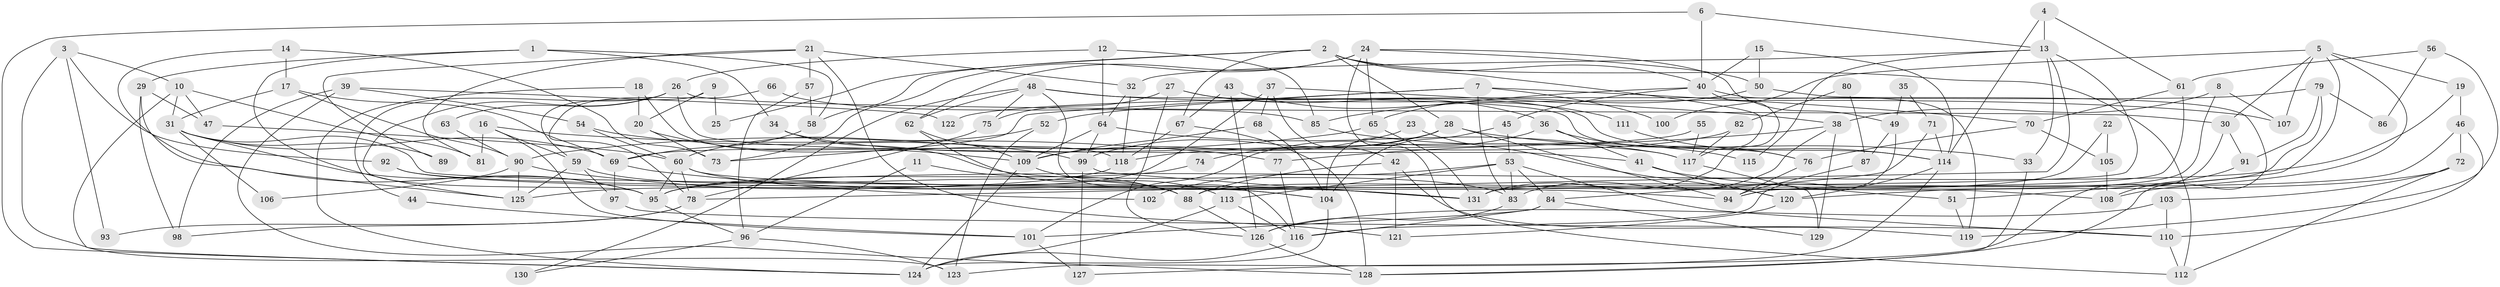// coarse degree distribution, {9: 0.02531645569620253, 7: 0.10126582278481013, 11: 0.0379746835443038, 5: 0.10126582278481013, 3: 0.21518987341772153, 13: 0.012658227848101266, 12: 0.02531645569620253, 8: 0.0379746835443038, 4: 0.189873417721519, 10: 0.0379746835443038, 2: 0.17721518987341772, 6: 0.02531645569620253, 1: 0.012658227848101266}
// Generated by graph-tools (version 1.1) at 2025/50/03/04/25 22:50:49]
// undirected, 131 vertices, 262 edges
graph export_dot {
  node [color=gray90,style=filled];
  1;
  2;
  3;
  4;
  5;
  6;
  7;
  8;
  9;
  10;
  11;
  12;
  13;
  14;
  15;
  16;
  17;
  18;
  19;
  20;
  21;
  22;
  23;
  24;
  25;
  26;
  27;
  28;
  29;
  30;
  31;
  32;
  33;
  34;
  35;
  36;
  37;
  38;
  39;
  40;
  41;
  42;
  43;
  44;
  45;
  46;
  47;
  48;
  49;
  50;
  51;
  52;
  53;
  54;
  55;
  56;
  57;
  58;
  59;
  60;
  61;
  62;
  63;
  64;
  65;
  66;
  67;
  68;
  69;
  70;
  71;
  72;
  73;
  74;
  75;
  76;
  77;
  78;
  79;
  80;
  81;
  82;
  83;
  84;
  85;
  86;
  87;
  88;
  89;
  90;
  91;
  92;
  93;
  94;
  95;
  96;
  97;
  98;
  99;
  100;
  101;
  102;
  103;
  104;
  105;
  106;
  107;
  108;
  109;
  110;
  111;
  112;
  113;
  114;
  115;
  116;
  117;
  118;
  119;
  120;
  121;
  122;
  123;
  124;
  125;
  126;
  127;
  128;
  129;
  130;
  131;
  1 -- 125;
  1 -- 29;
  1 -- 34;
  1 -- 58;
  2 -- 28;
  2 -- 58;
  2 -- 25;
  2 -- 40;
  2 -- 67;
  2 -- 112;
  2 -- 117;
  3 -- 92;
  3 -- 10;
  3 -- 93;
  3 -- 123;
  4 -- 114;
  4 -- 13;
  4 -- 61;
  5 -- 107;
  5 -- 51;
  5 -- 19;
  5 -- 30;
  5 -- 100;
  5 -- 108;
  6 -- 124;
  6 -- 40;
  6 -- 13;
  7 -- 83;
  7 -- 70;
  7 -- 52;
  7 -- 73;
  7 -- 100;
  8 -- 38;
  8 -- 94;
  8 -- 107;
  9 -- 59;
  9 -- 20;
  9 -- 25;
  10 -- 31;
  10 -- 124;
  10 -- 47;
  10 -- 81;
  11 -- 96;
  11 -- 88;
  12 -- 64;
  12 -- 26;
  12 -- 85;
  13 -- 78;
  13 -- 32;
  13 -- 33;
  13 -- 88;
  13 -- 115;
  14 -- 73;
  14 -- 95;
  14 -- 17;
  15 -- 40;
  15 -- 114;
  15 -- 50;
  16 -- 101;
  16 -- 77;
  16 -- 59;
  16 -- 81;
  17 -- 31;
  17 -- 69;
  17 -- 90;
  18 -- 118;
  18 -- 20;
  18 -- 124;
  19 -- 95;
  19 -- 46;
  20 -- 73;
  20 -- 109;
  21 -- 81;
  21 -- 32;
  21 -- 57;
  21 -- 89;
  21 -- 121;
  22 -- 105;
  22 -- 88;
  23 -- 109;
  23 -- 120;
  24 -- 62;
  24 -- 65;
  24 -- 49;
  24 -- 50;
  24 -- 73;
  24 -- 112;
  26 -- 95;
  26 -- 41;
  26 -- 30;
  26 -- 44;
  26 -- 63;
  27 -- 75;
  27 -- 126;
  27 -- 36;
  27 -- 114;
  28 -- 99;
  28 -- 94;
  28 -- 33;
  28 -- 74;
  28 -- 104;
  29 -- 47;
  29 -- 125;
  29 -- 98;
  30 -- 91;
  30 -- 127;
  31 -- 69;
  31 -- 95;
  31 -- 89;
  31 -- 106;
  31 -- 108;
  32 -- 118;
  32 -- 64;
  33 -- 128;
  34 -- 83;
  34 -- 117;
  35 -- 71;
  35 -- 49;
  36 -- 101;
  36 -- 41;
  36 -- 76;
  37 -- 68;
  37 -- 38;
  37 -- 42;
  37 -- 95;
  38 -- 129;
  38 -- 83;
  38 -- 77;
  39 -- 128;
  39 -- 54;
  39 -- 98;
  39 -- 122;
  40 -- 131;
  40 -- 45;
  40 -- 85;
  40 -- 119;
  41 -- 120;
  41 -- 51;
  42 -- 121;
  42 -- 88;
  42 -- 119;
  43 -- 126;
  43 -- 67;
  43 -- 111;
  44 -- 101;
  45 -- 104;
  45 -- 53;
  46 -- 72;
  46 -- 94;
  46 -- 110;
  47 -- 60;
  48 -- 62;
  48 -- 116;
  48 -- 75;
  48 -- 76;
  48 -- 107;
  48 -- 130;
  49 -- 116;
  49 -- 87;
  50 -- 65;
  50 -- 128;
  51 -- 119;
  52 -- 60;
  52 -- 123;
  53 -- 110;
  53 -- 83;
  53 -- 84;
  53 -- 102;
  53 -- 113;
  54 -- 60;
  54 -- 99;
  55 -- 117;
  55 -- 69;
  56 -- 119;
  56 -- 61;
  56 -- 86;
  57 -- 58;
  57 -- 96;
  58 -- 69;
  59 -- 88;
  59 -- 97;
  59 -- 125;
  60 -- 95;
  60 -- 131;
  60 -- 78;
  60 -- 102;
  61 -- 131;
  61 -- 70;
  62 -- 109;
  62 -- 88;
  63 -- 90;
  64 -- 117;
  64 -- 99;
  64 -- 109;
  65 -- 90;
  65 -- 131;
  66 -- 85;
  66 -- 78;
  67 -- 128;
  67 -- 118;
  68 -- 104;
  68 -- 109;
  69 -- 97;
  69 -- 131;
  70 -- 76;
  70 -- 105;
  71 -- 114;
  71 -- 84;
  72 -- 112;
  72 -- 103;
  72 -- 120;
  74 -- 95;
  75 -- 78;
  76 -- 94;
  77 -- 116;
  78 -- 98;
  78 -- 93;
  79 -- 131;
  79 -- 91;
  79 -- 86;
  79 -- 122;
  80 -- 87;
  80 -- 82;
  82 -- 118;
  82 -- 117;
  83 -- 126;
  84 -- 116;
  84 -- 101;
  84 -- 129;
  85 -- 115;
  87 -- 94;
  88 -- 126;
  90 -- 104;
  90 -- 106;
  90 -- 125;
  91 -- 108;
  92 -- 104;
  92 -- 94;
  95 -- 96;
  96 -- 123;
  96 -- 130;
  97 -- 110;
  99 -- 131;
  99 -- 127;
  101 -- 127;
  103 -- 110;
  103 -- 126;
  104 -- 124;
  105 -- 108;
  109 -- 124;
  109 -- 113;
  110 -- 112;
  111 -- 114;
  113 -- 116;
  113 -- 124;
  114 -- 123;
  114 -- 120;
  116 -- 124;
  117 -- 129;
  118 -- 125;
  120 -- 121;
  126 -- 128;
}
